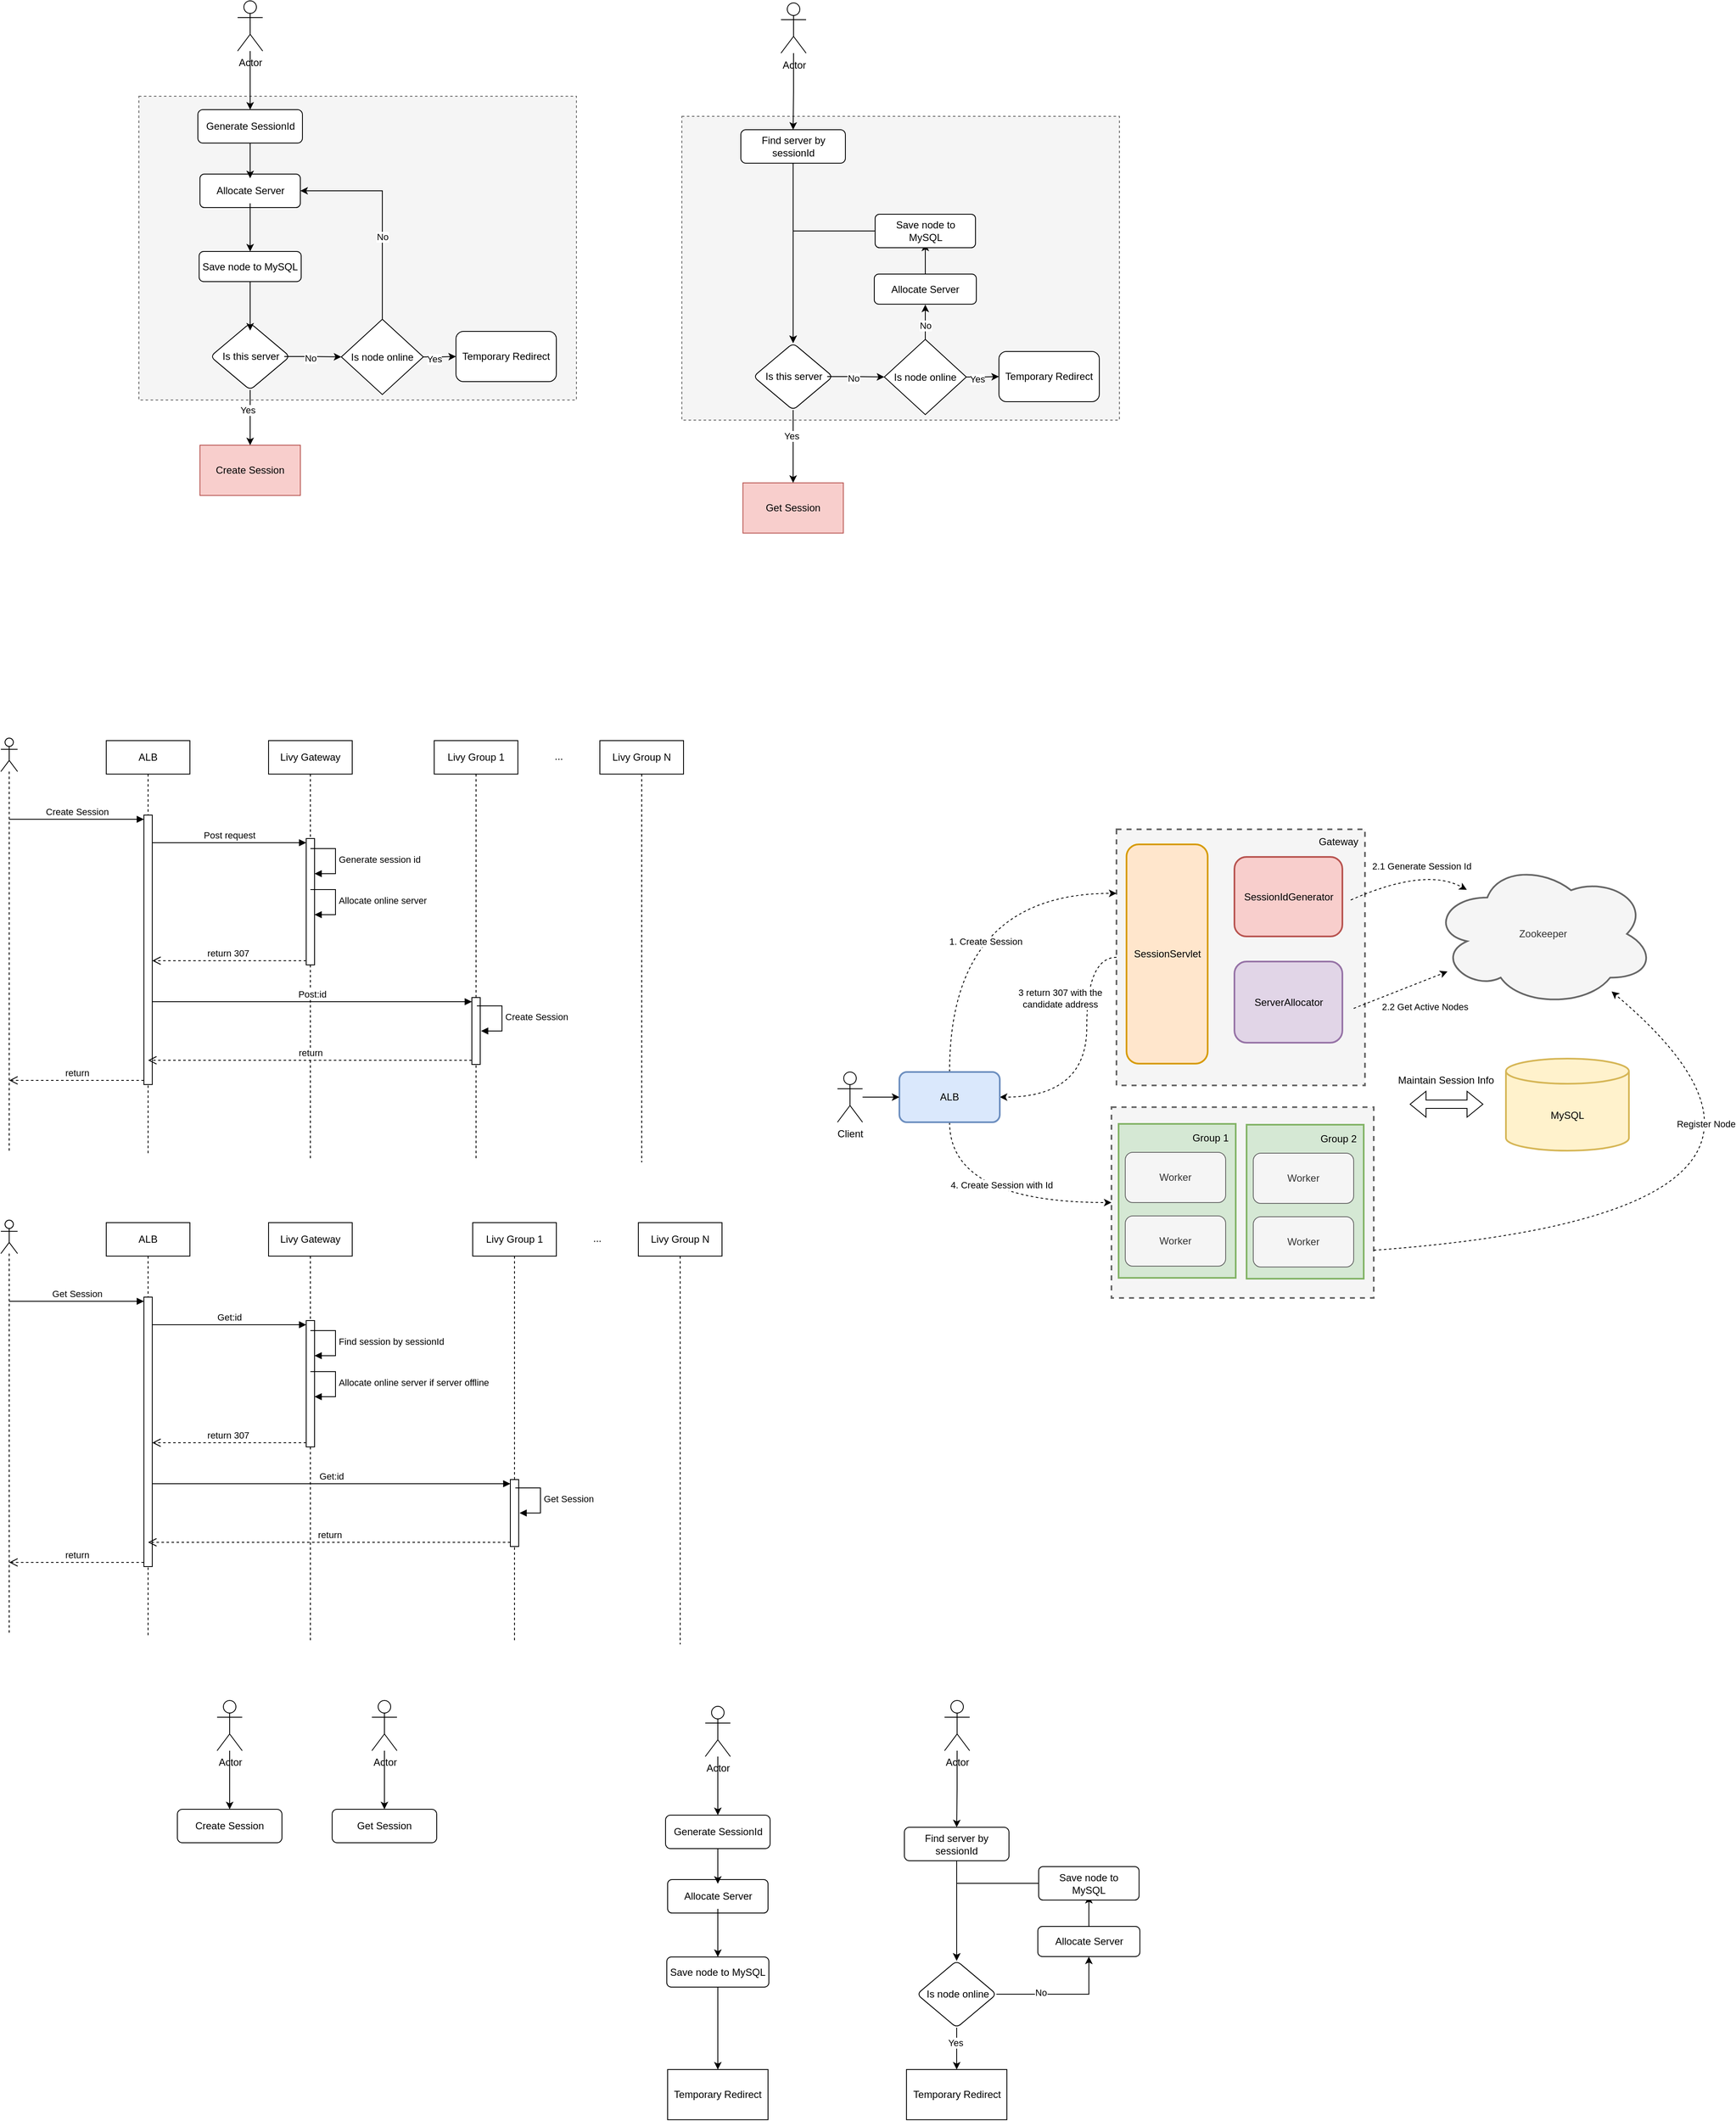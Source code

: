 <mxfile version="28.2.7">
  <diagram name="Page-1" id="TxlCP_52Zl4pygI22ciM">
    <mxGraphModel dx="1278" dy="735" grid="0" gridSize="10" guides="1" tooltips="1" connect="1" arrows="1" fold="1" page="0" pageScale="1" pageWidth="827" pageHeight="1169" math="0" shadow="0">
      <root>
        <mxCell id="0" />
        <mxCell id="1" parent="0" />
        <mxCell id="ZICHwL9k2pLEv1YtmJDn-41" style="edgeStyle=orthogonalEdgeStyle;rounded=0;orthogonalLoop=1;jettySize=auto;html=1;exitX=0;exitY=0.5;exitDx=0;exitDy=0;entryX=1;entryY=0.5;entryDx=0;entryDy=0;curved=1;dashed=1;" edge="1" parent="1" source="ZICHwL9k2pLEv1YtmJDn-7" target="ZICHwL9k2pLEv1YtmJDn-1">
          <mxGeometry relative="1" as="geometry">
            <Array as="points">
              <mxPoint x="1365" y="1223" />
              <mxPoint x="1365" y="1390" />
            </Array>
          </mxGeometry>
        </mxCell>
        <mxCell id="ZICHwL9k2pLEv1YtmJDn-42" value="3 return 307 with the&lt;div&gt;candidate address&lt;/div&gt;" style="edgeLabel;html=1;align=center;verticalAlign=middle;resizable=0;points=[];" vertex="1" connectable="0" parent="ZICHwL9k2pLEv1YtmJDn-41">
          <mxGeometry x="-0.224" y="2" relative="1" as="geometry">
            <mxPoint x="-34" y="-35" as="offset" />
          </mxGeometry>
        </mxCell>
        <mxCell id="ZICHwL9k2pLEv1YtmJDn-7" value="" style="rounded=0;whiteSpace=wrap;html=1;dashed=1;fillColor=#f5f5f5;fontColor=#333333;strokeColor=#666666;strokeWidth=2;" vertex="1" parent="1">
          <mxGeometry x="1400.5" y="1070" width="297" height="306" as="geometry" />
        </mxCell>
        <mxCell id="MgTznX3Nh4NJQTIRdK1o-61" value="" style="rounded=0;whiteSpace=wrap;html=1;dashed=1;fillColor=#f5f5f5;fontColor=#333333;strokeColor=#666666;" parent="1" vertex="1">
          <mxGeometry x="881" y="218" width="523" height="363" as="geometry" />
        </mxCell>
        <mxCell id="MgTznX3Nh4NJQTIRdK1o-23" value="" style="rounded=0;whiteSpace=wrap;html=1;dashed=1;fillColor=#f5f5f5;fontColor=#333333;strokeColor=#666666;" parent="1" vertex="1">
          <mxGeometry x="232" y="194" width="523" height="363" as="geometry" />
        </mxCell>
        <mxCell id="F9eBlbKyJguKDcQdJxCm-21" value="" style="edgeStyle=orthogonalEdgeStyle;rounded=0;orthogonalLoop=1;jettySize=auto;html=1;" parent="1" source="F9eBlbKyJguKDcQdJxCm-1" target="F9eBlbKyJguKDcQdJxCm-20" edge="1">
          <mxGeometry relative="1" as="geometry" />
        </mxCell>
        <mxCell id="F9eBlbKyJguKDcQdJxCm-1" value="Actor" style="shape=umlActor;verticalLabelPosition=bottom;verticalAlign=top;html=1;outlineConnect=0;" parent="1" vertex="1">
          <mxGeometry x="350" y="80" width="30" height="60" as="geometry" />
        </mxCell>
        <mxCell id="F9eBlbKyJguKDcQdJxCm-5" value="" style="rounded=1;whiteSpace=wrap;html=1;verticalAlign=top;arcSize=13;" parent="1" vertex="1">
          <mxGeometry x="305" y="287" width="120" height="40" as="geometry" />
        </mxCell>
        <mxCell id="MgTznX3Nh4NJQTIRdK1o-13" value="" style="edgeStyle=orthogonalEdgeStyle;rounded=0;orthogonalLoop=1;jettySize=auto;html=1;" parent="1" source="F9eBlbKyJguKDcQdJxCm-7" target="MgTznX3Nh4NJQTIRdK1o-12" edge="1">
          <mxGeometry relative="1" as="geometry" />
        </mxCell>
        <mxCell id="F9eBlbKyJguKDcQdJxCm-7" value="Allocate Server" style="text;html=1;align=center;verticalAlign=middle;whiteSpace=wrap;rounded=0;" parent="1" vertex="1">
          <mxGeometry x="322.5" y="292" width="85" height="30" as="geometry" />
        </mxCell>
        <mxCell id="F9eBlbKyJguKDcQdJxCm-11" value="" style="group" parent="1" vertex="1" connectable="0">
          <mxGeometry x="317.5" y="465" width="97" height="80" as="geometry" />
        </mxCell>
        <mxCell id="F9eBlbKyJguKDcQdJxCm-8" value="" style="rhombus;whiteSpace=wrap;html=1;verticalAlign=top;rounded=1;arcSize=13;" parent="F9eBlbKyJguKDcQdJxCm-11" vertex="1">
          <mxGeometry width="95" height="80" as="geometry" />
        </mxCell>
        <mxCell id="F9eBlbKyJguKDcQdJxCm-10" value="Is this server" style="text;html=1;align=center;verticalAlign=middle;whiteSpace=wrap;rounded=0;" parent="F9eBlbKyJguKDcQdJxCm-11" vertex="1">
          <mxGeometry x="8.75" y="25" width="79.5" height="30" as="geometry" />
        </mxCell>
        <mxCell id="F9eBlbKyJguKDcQdJxCm-22" value="" style="edgeStyle=orthogonalEdgeStyle;rounded=0;orthogonalLoop=1;jettySize=auto;html=1;" parent="1" source="F9eBlbKyJguKDcQdJxCm-20" target="F9eBlbKyJguKDcQdJxCm-7" edge="1">
          <mxGeometry relative="1" as="geometry" />
        </mxCell>
        <mxCell id="F9eBlbKyJguKDcQdJxCm-20" value="Generate SessionId" style="rounded=1;whiteSpace=wrap;html=1;" parent="1" vertex="1">
          <mxGeometry x="302.5" y="210" width="125" height="40" as="geometry" />
        </mxCell>
        <mxCell id="F9eBlbKyJguKDcQdJxCm-26" value="Create Session" style="whiteSpace=wrap;html=1;fillColor=#f8cecc;strokeColor=#b85450;" parent="1" vertex="1">
          <mxGeometry x="305" y="611" width="120" height="60" as="geometry" />
        </mxCell>
        <mxCell id="F9eBlbKyJguKDcQdJxCm-30" value="" style="edgeStyle=orthogonalEdgeStyle;rounded=0;orthogonalLoop=1;jettySize=auto;html=1;entryX=0.5;entryY=0;entryDx=0;entryDy=0;" parent="1" source="F9eBlbKyJguKDcQdJxCm-31" target="MgTznX3Nh4NJQTIRdK1o-69" edge="1">
          <mxGeometry relative="1" as="geometry">
            <mxPoint x="1014.5" y="212.5" as="targetPoint" />
          </mxGeometry>
        </mxCell>
        <mxCell id="F9eBlbKyJguKDcQdJxCm-31" value="Actor" style="shape=umlActor;verticalLabelPosition=bottom;verticalAlign=top;html=1;outlineConnect=0;" parent="1" vertex="1">
          <mxGeometry x="999.5" y="82.5" width="30" height="60" as="geometry" />
        </mxCell>
        <mxCell id="F9eBlbKyJguKDcQdJxCm-50" value="Get Session" style="whiteSpace=wrap;html=1;fillColor=#f8cecc;strokeColor=#b85450;" parent="1" vertex="1">
          <mxGeometry x="954" y="656" width="120" height="60" as="geometry" />
        </mxCell>
        <mxCell id="F9eBlbKyJguKDcQdJxCm-53" value="" style="shape=umlLifeline;perimeter=lifelinePerimeter;whiteSpace=wrap;html=1;container=1;dropTarget=0;collapsible=0;recursiveResize=0;outlineConnect=0;portConstraint=eastwest;newEdgeStyle={&quot;curved&quot;:0,&quot;rounded&quot;:0};participant=umlActor;" parent="1" vertex="1">
          <mxGeometry x="67" y="961" width="20" height="493" as="geometry" />
        </mxCell>
        <mxCell id="F9eBlbKyJguKDcQdJxCm-54" value="Livy Gateway" style="shape=umlLifeline;perimeter=lifelinePerimeter;whiteSpace=wrap;html=1;container=1;dropTarget=0;collapsible=0;recursiveResize=0;outlineConnect=0;portConstraint=eastwest;newEdgeStyle={&quot;curved&quot;:0,&quot;rounded&quot;:0};" parent="1" vertex="1">
          <mxGeometry x="387" y="964" width="100" height="500" as="geometry" />
        </mxCell>
        <mxCell id="F9eBlbKyJguKDcQdJxCm-68" value="" style="html=1;outlineConnect=0;targetShapes=umlLifeline;portConstraint=eastwest;newEdgeStyle={&quot;curved&quot;:0,&quot;rounded&quot;:0};points=[[0,0,0,0,5],[0,1,0,0,-5],[1,0,0,0,5],[1,1,0,0,-5]];perimeter=orthogonalPerimeter;" parent="F9eBlbKyJguKDcQdJxCm-54" vertex="1">
          <mxGeometry x="45" y="117" width="10" height="151" as="geometry" />
        </mxCell>
        <mxCell id="F9eBlbKyJguKDcQdJxCm-72" value="Generate session id" style="html=1;align=left;spacingLeft=2;endArrow=block;rounded=0;edgeStyle=orthogonalEdgeStyle;curved=0;rounded=0;" parent="F9eBlbKyJguKDcQdJxCm-54" edge="1">
          <mxGeometry relative="1" as="geometry">
            <mxPoint x="50" y="129" as="sourcePoint" />
            <Array as="points">
              <mxPoint x="80" y="159" />
            </Array>
            <mxPoint x="55" y="159" as="targetPoint" />
          </mxGeometry>
        </mxCell>
        <mxCell id="F9eBlbKyJguKDcQdJxCm-74" value="Allocate online server" style="html=1;align=left;spacingLeft=2;endArrow=block;rounded=0;edgeStyle=orthogonalEdgeStyle;curved=0;rounded=0;" parent="F9eBlbKyJguKDcQdJxCm-54" edge="1">
          <mxGeometry relative="1" as="geometry">
            <mxPoint x="50" y="178" as="sourcePoint" />
            <Array as="points">
              <mxPoint x="80" y="208" />
            </Array>
            <mxPoint x="55" y="208" as="targetPoint" />
          </mxGeometry>
        </mxCell>
        <mxCell id="F9eBlbKyJguKDcQdJxCm-55" value="Livy Group 1" style="shape=umlLifeline;perimeter=lifelinePerimeter;whiteSpace=wrap;html=1;container=1;dropTarget=0;collapsible=0;recursiveResize=0;outlineConnect=0;portConstraint=eastwest;newEdgeStyle={&quot;curved&quot;:0,&quot;rounded&quot;:0};" parent="1" vertex="1">
          <mxGeometry x="585" y="964" width="100" height="500" as="geometry" />
        </mxCell>
        <mxCell id="F9eBlbKyJguKDcQdJxCm-75" value="" style="html=1;points=[[0,0,0,0,5],[0,1,0,0,-5],[1,0,0,0,5],[1,1,0,0,-5]];perimeter=orthogonalPerimeter;outlineConnect=0;targetShapes=umlLifeline;portConstraint=eastwest;newEdgeStyle={&quot;curved&quot;:0,&quot;rounded&quot;:0};" parent="F9eBlbKyJguKDcQdJxCm-55" vertex="1">
          <mxGeometry x="45" y="307" width="10" height="80" as="geometry" />
        </mxCell>
        <mxCell id="F9eBlbKyJguKDcQdJxCm-80" value="Create Session" style="html=1;align=left;spacingLeft=2;endArrow=block;rounded=0;edgeStyle=orthogonalEdgeStyle;curved=0;rounded=0;" parent="F9eBlbKyJguKDcQdJxCm-55" edge="1">
          <mxGeometry relative="1" as="geometry">
            <mxPoint x="51" y="317" as="sourcePoint" />
            <Array as="points">
              <mxPoint x="81" y="347" />
            </Array>
            <mxPoint x="56" y="347" as="targetPoint" />
          </mxGeometry>
        </mxCell>
        <mxCell id="F9eBlbKyJguKDcQdJxCm-56" value="Livy Group N" style="shape=umlLifeline;perimeter=lifelinePerimeter;whiteSpace=wrap;html=1;container=1;dropTarget=0;collapsible=0;recursiveResize=0;outlineConnect=0;portConstraint=eastwest;newEdgeStyle={&quot;curved&quot;:0,&quot;rounded&quot;:0};" parent="1" vertex="1">
          <mxGeometry x="783" y="964" width="100" height="504" as="geometry" />
        </mxCell>
        <mxCell id="F9eBlbKyJguKDcQdJxCm-58" value="Create Session" style="html=1;verticalAlign=bottom;endArrow=block;curved=0;rounded=0;entryX=0;entryY=0;entryDx=0;entryDy=5;" parent="1" source="F9eBlbKyJguKDcQdJxCm-53" target="F9eBlbKyJguKDcQdJxCm-57" edge="1">
          <mxGeometry relative="1" as="geometry">
            <mxPoint x="220" y="1056" as="sourcePoint" />
          </mxGeometry>
        </mxCell>
        <mxCell id="F9eBlbKyJguKDcQdJxCm-59" value="return" style="html=1;verticalAlign=bottom;endArrow=open;dashed=1;endSize=8;curved=0;rounded=0;exitX=0;exitY=1;exitDx=0;exitDy=-5;" parent="1" source="F9eBlbKyJguKDcQdJxCm-57" target="F9eBlbKyJguKDcQdJxCm-53" edge="1">
          <mxGeometry relative="1" as="geometry">
            <mxPoint x="220" y="1126" as="targetPoint" />
          </mxGeometry>
        </mxCell>
        <mxCell id="F9eBlbKyJguKDcQdJxCm-67" value="ALB" style="shape=umlLifeline;perimeter=lifelinePerimeter;whiteSpace=wrap;html=1;container=1;dropTarget=0;collapsible=0;recursiveResize=0;outlineConnect=0;portConstraint=eastwest;newEdgeStyle={&quot;curved&quot;:0,&quot;rounded&quot;:0};" parent="1" vertex="1">
          <mxGeometry x="193" y="964" width="100" height="494" as="geometry" />
        </mxCell>
        <mxCell id="F9eBlbKyJguKDcQdJxCm-57" value="" style="html=1;points=[[0,0,0,0,5],[0,1,0,0,-5],[1,0,0,0,5],[1,1,0,0,-5]];perimeter=orthogonalPerimeter;outlineConnect=0;targetShapes=umlLifeline;portConstraint=eastwest;newEdgeStyle={&quot;curved&quot;:0,&quot;rounded&quot;:0};" parent="F9eBlbKyJguKDcQdJxCm-67" vertex="1">
          <mxGeometry x="45" y="89" width="10" height="322" as="geometry" />
        </mxCell>
        <mxCell id="F9eBlbKyJguKDcQdJxCm-69" value="Post request" style="html=1;verticalAlign=bottom;endArrow=block;curved=0;rounded=0;entryX=0;entryY=0;entryDx=0;entryDy=5;" parent="1" source="F9eBlbKyJguKDcQdJxCm-57" target="F9eBlbKyJguKDcQdJxCm-68" edge="1">
          <mxGeometry relative="1" as="geometry">
            <mxPoint x="362" y="1086" as="sourcePoint" />
          </mxGeometry>
        </mxCell>
        <mxCell id="F9eBlbKyJguKDcQdJxCm-70" value="return 307&amp;nbsp;" style="html=1;verticalAlign=bottom;endArrow=open;dashed=1;endSize=8;curved=0;rounded=0;exitX=0;exitY=1;exitDx=0;exitDy=-5;" parent="1" source="F9eBlbKyJguKDcQdJxCm-68" target="F9eBlbKyJguKDcQdJxCm-57" edge="1">
          <mxGeometry relative="1" as="geometry">
            <mxPoint x="362" y="1156" as="targetPoint" />
          </mxGeometry>
        </mxCell>
        <mxCell id="F9eBlbKyJguKDcQdJxCm-76" value="Post:id" style="html=1;verticalAlign=bottom;endArrow=block;curved=0;rounded=0;entryX=0;entryY=0;entryDx=0;entryDy=5;" parent="1" source="F9eBlbKyJguKDcQdJxCm-57" target="F9eBlbKyJguKDcQdJxCm-75" edge="1">
          <mxGeometry relative="1" as="geometry">
            <mxPoint x="560" y="1276" as="sourcePoint" />
          </mxGeometry>
        </mxCell>
        <mxCell id="F9eBlbKyJguKDcQdJxCm-77" value="return" style="html=1;verticalAlign=bottom;endArrow=open;dashed=1;endSize=8;curved=0;rounded=0;exitX=0;exitY=1;exitDx=0;exitDy=-5;" parent="1" source="F9eBlbKyJguKDcQdJxCm-75" target="F9eBlbKyJguKDcQdJxCm-67" edge="1">
          <mxGeometry relative="1" as="geometry">
            <mxPoint x="560" y="1346" as="targetPoint" />
          </mxGeometry>
        </mxCell>
        <mxCell id="F9eBlbKyJguKDcQdJxCm-78" value="..." style="text;html=1;align=center;verticalAlign=middle;whiteSpace=wrap;rounded=0;" parent="1" vertex="1">
          <mxGeometry x="704" y="968" width="60" height="30" as="geometry" />
        </mxCell>
        <mxCell id="F9eBlbKyJguKDcQdJxCm-81" value="" style="shape=umlLifeline;perimeter=lifelinePerimeter;whiteSpace=wrap;html=1;container=1;dropTarget=0;collapsible=0;recursiveResize=0;outlineConnect=0;portConstraint=eastwest;newEdgeStyle={&quot;curved&quot;:0,&quot;rounded&quot;:0};participant=umlActor;" parent="1" vertex="1">
          <mxGeometry x="67" y="1537" width="20" height="493" as="geometry" />
        </mxCell>
        <mxCell id="F9eBlbKyJguKDcQdJxCm-82" value="Livy Gateway" style="shape=umlLifeline;perimeter=lifelinePerimeter;whiteSpace=wrap;html=1;container=1;dropTarget=0;collapsible=0;recursiveResize=0;outlineConnect=0;portConstraint=eastwest;newEdgeStyle={&quot;curved&quot;:0,&quot;rounded&quot;:0};" parent="1" vertex="1">
          <mxGeometry x="387" y="1540" width="100" height="500" as="geometry" />
        </mxCell>
        <mxCell id="F9eBlbKyJguKDcQdJxCm-83" value="" style="html=1;outlineConnect=0;targetShapes=umlLifeline;portConstraint=eastwest;newEdgeStyle={&quot;curved&quot;:0,&quot;rounded&quot;:0};points=[[0,0,0,0,5],[0,1,0,0,-5],[1,0,0,0,5],[1,1,0,0,-5]];perimeter=orthogonalPerimeter;" parent="F9eBlbKyJguKDcQdJxCm-82" vertex="1">
          <mxGeometry x="45" y="117" width="10" height="151" as="geometry" />
        </mxCell>
        <mxCell id="F9eBlbKyJguKDcQdJxCm-84" value="Find session by sessionId" style="html=1;align=left;spacingLeft=2;endArrow=block;rounded=0;edgeStyle=orthogonalEdgeStyle;curved=0;rounded=0;" parent="F9eBlbKyJguKDcQdJxCm-82" edge="1">
          <mxGeometry relative="1" as="geometry">
            <mxPoint x="50" y="129" as="sourcePoint" />
            <Array as="points">
              <mxPoint x="80" y="159" />
            </Array>
            <mxPoint x="55" y="159" as="targetPoint" />
          </mxGeometry>
        </mxCell>
        <mxCell id="F9eBlbKyJguKDcQdJxCm-85" value="Allocate online server if server offline" style="html=1;align=left;spacingLeft=2;endArrow=block;rounded=0;edgeStyle=orthogonalEdgeStyle;curved=0;rounded=0;" parent="F9eBlbKyJguKDcQdJxCm-82" edge="1">
          <mxGeometry relative="1" as="geometry">
            <mxPoint x="50" y="178" as="sourcePoint" />
            <Array as="points">
              <mxPoint x="80" y="208" />
            </Array>
            <mxPoint x="55" y="208" as="targetPoint" />
          </mxGeometry>
        </mxCell>
        <mxCell id="F9eBlbKyJguKDcQdJxCm-86" value="Livy Group 1" style="shape=umlLifeline;perimeter=lifelinePerimeter;whiteSpace=wrap;html=1;container=1;dropTarget=0;collapsible=0;recursiveResize=0;outlineConnect=0;portConstraint=eastwest;newEdgeStyle={&quot;curved&quot;:0,&quot;rounded&quot;:0};" parent="1" vertex="1">
          <mxGeometry x="631" y="1540" width="100" height="500" as="geometry" />
        </mxCell>
        <mxCell id="F9eBlbKyJguKDcQdJxCm-87" value="" style="html=1;points=[[0,0,0,0,5],[0,1,0,0,-5],[1,0,0,0,5],[1,1,0,0,-5]];perimeter=orthogonalPerimeter;outlineConnect=0;targetShapes=umlLifeline;portConstraint=eastwest;newEdgeStyle={&quot;curved&quot;:0,&quot;rounded&quot;:0};" parent="F9eBlbKyJguKDcQdJxCm-86" vertex="1">
          <mxGeometry x="45" y="307" width="10" height="80" as="geometry" />
        </mxCell>
        <mxCell id="F9eBlbKyJguKDcQdJxCm-88" value="Get Session" style="html=1;align=left;spacingLeft=2;endArrow=block;rounded=0;edgeStyle=orthogonalEdgeStyle;curved=0;rounded=0;" parent="F9eBlbKyJguKDcQdJxCm-86" edge="1">
          <mxGeometry relative="1" as="geometry">
            <mxPoint x="51" y="317" as="sourcePoint" />
            <Array as="points">
              <mxPoint x="81" y="347" />
            </Array>
            <mxPoint x="56" y="347" as="targetPoint" />
          </mxGeometry>
        </mxCell>
        <mxCell id="F9eBlbKyJguKDcQdJxCm-89" value="Livy Group N" style="shape=umlLifeline;perimeter=lifelinePerimeter;whiteSpace=wrap;html=1;container=1;dropTarget=0;collapsible=0;recursiveResize=0;outlineConnect=0;portConstraint=eastwest;newEdgeStyle={&quot;curved&quot;:0,&quot;rounded&quot;:0};" parent="1" vertex="1">
          <mxGeometry x="829" y="1540" width="100" height="504" as="geometry" />
        </mxCell>
        <mxCell id="F9eBlbKyJguKDcQdJxCm-90" value="Get Session" style="html=1;verticalAlign=bottom;endArrow=block;curved=0;rounded=0;entryX=0;entryY=0;entryDx=0;entryDy=5;" parent="1" source="F9eBlbKyJguKDcQdJxCm-81" target="F9eBlbKyJguKDcQdJxCm-93" edge="1">
          <mxGeometry relative="1" as="geometry">
            <mxPoint x="220" y="1632" as="sourcePoint" />
          </mxGeometry>
        </mxCell>
        <mxCell id="F9eBlbKyJguKDcQdJxCm-91" value="return" style="html=1;verticalAlign=bottom;endArrow=open;dashed=1;endSize=8;curved=0;rounded=0;exitX=0;exitY=1;exitDx=0;exitDy=-5;" parent="1" source="F9eBlbKyJguKDcQdJxCm-93" target="F9eBlbKyJguKDcQdJxCm-81" edge="1">
          <mxGeometry relative="1" as="geometry">
            <mxPoint x="220" y="1702" as="targetPoint" />
          </mxGeometry>
        </mxCell>
        <mxCell id="F9eBlbKyJguKDcQdJxCm-92" value="ALB" style="shape=umlLifeline;perimeter=lifelinePerimeter;whiteSpace=wrap;html=1;container=1;dropTarget=0;collapsible=0;recursiveResize=0;outlineConnect=0;portConstraint=eastwest;newEdgeStyle={&quot;curved&quot;:0,&quot;rounded&quot;:0};" parent="1" vertex="1">
          <mxGeometry x="193" y="1540" width="100" height="494" as="geometry" />
        </mxCell>
        <mxCell id="F9eBlbKyJguKDcQdJxCm-93" value="" style="html=1;points=[[0,0,0,0,5],[0,1,0,0,-5],[1,0,0,0,5],[1,1,0,0,-5]];perimeter=orthogonalPerimeter;outlineConnect=0;targetShapes=umlLifeline;portConstraint=eastwest;newEdgeStyle={&quot;curved&quot;:0,&quot;rounded&quot;:0};" parent="F9eBlbKyJguKDcQdJxCm-92" vertex="1">
          <mxGeometry x="45" y="89" width="10" height="322" as="geometry" />
        </mxCell>
        <mxCell id="F9eBlbKyJguKDcQdJxCm-94" value="Get:id" style="html=1;verticalAlign=bottom;endArrow=block;curved=0;rounded=0;entryX=0;entryY=0;entryDx=0;entryDy=5;" parent="1" source="F9eBlbKyJguKDcQdJxCm-93" target="F9eBlbKyJguKDcQdJxCm-83" edge="1">
          <mxGeometry relative="1" as="geometry">
            <mxPoint x="362" y="1662" as="sourcePoint" />
          </mxGeometry>
        </mxCell>
        <mxCell id="F9eBlbKyJguKDcQdJxCm-95" value="return 307&amp;nbsp;" style="html=1;verticalAlign=bottom;endArrow=open;dashed=1;endSize=8;curved=0;rounded=0;exitX=0;exitY=1;exitDx=0;exitDy=-5;" parent="1" source="F9eBlbKyJguKDcQdJxCm-83" target="F9eBlbKyJguKDcQdJxCm-93" edge="1">
          <mxGeometry relative="1" as="geometry">
            <mxPoint x="362" y="1732" as="targetPoint" />
          </mxGeometry>
        </mxCell>
        <mxCell id="F9eBlbKyJguKDcQdJxCm-96" value="Get:id" style="html=1;verticalAlign=bottom;endArrow=block;curved=0;rounded=0;entryX=0;entryY=0;entryDx=0;entryDy=5;" parent="1" source="F9eBlbKyJguKDcQdJxCm-93" target="F9eBlbKyJguKDcQdJxCm-87" edge="1">
          <mxGeometry relative="1" as="geometry">
            <mxPoint x="560" y="1852" as="sourcePoint" />
          </mxGeometry>
        </mxCell>
        <mxCell id="F9eBlbKyJguKDcQdJxCm-97" value="return" style="html=1;verticalAlign=bottom;endArrow=open;dashed=1;endSize=8;curved=0;rounded=0;exitX=0;exitY=1;exitDx=0;exitDy=-5;" parent="1" source="F9eBlbKyJguKDcQdJxCm-87" target="F9eBlbKyJguKDcQdJxCm-92" edge="1">
          <mxGeometry relative="1" as="geometry">
            <mxPoint x="560" y="1922" as="targetPoint" />
          </mxGeometry>
        </mxCell>
        <mxCell id="F9eBlbKyJguKDcQdJxCm-98" value="..." style="text;html=1;align=center;verticalAlign=middle;whiteSpace=wrap;rounded=0;" parent="1" vertex="1">
          <mxGeometry x="750" y="1544" width="60" height="30" as="geometry" />
        </mxCell>
        <mxCell id="MgTznX3Nh4NJQTIRdK1o-16" value="" style="edgeStyle=orthogonalEdgeStyle;rounded=0;orthogonalLoop=1;jettySize=auto;html=1;" parent="1" source="MgTznX3Nh4NJQTIRdK1o-12" edge="1">
          <mxGeometry relative="1" as="geometry">
            <mxPoint x="365" y="474" as="targetPoint" />
          </mxGeometry>
        </mxCell>
        <mxCell id="MgTznX3Nh4NJQTIRdK1o-12" value="Save node to MySQL" style="rounded=1;whiteSpace=wrap;html=1;" parent="1" vertex="1">
          <mxGeometry x="304" y="379.5" width="122" height="36" as="geometry" />
        </mxCell>
        <mxCell id="MgTznX3Nh4NJQTIRdK1o-20" value="" style="edgeStyle=orthogonalEdgeStyle;rounded=0;orthogonalLoop=1;jettySize=auto;html=1;entryX=0.5;entryY=0;entryDx=0;entryDy=0;" parent="1" source="F9eBlbKyJguKDcQdJxCm-8" target="F9eBlbKyJguKDcQdJxCm-26" edge="1">
          <mxGeometry relative="1" as="geometry">
            <mxPoint x="365" y="605" as="targetPoint" />
          </mxGeometry>
        </mxCell>
        <mxCell id="MgTznX3Nh4NJQTIRdK1o-21" value="Yes" style="edgeLabel;html=1;align=center;verticalAlign=middle;resizable=0;points=[];" parent="MgTznX3Nh4NJQTIRdK1o-20" vertex="1" connectable="0">
          <mxGeometry x="-0.267" y="-3" relative="1" as="geometry">
            <mxPoint as="offset" />
          </mxGeometry>
        </mxCell>
        <mxCell id="MgTznX3Nh4NJQTIRdK1o-55" value="" style="edgeStyle=orthogonalEdgeStyle;rounded=0;orthogonalLoop=1;jettySize=auto;html=1;" parent="1" source="MgTznX3Nh4NJQTIRdK1o-48" target="MgTznX3Nh4NJQTIRdK1o-52" edge="1">
          <mxGeometry relative="1" as="geometry" />
        </mxCell>
        <mxCell id="MgTznX3Nh4NJQTIRdK1o-56" value="Yes" style="edgeLabel;html=1;align=center;verticalAlign=middle;resizable=0;points=[];" parent="MgTznX3Nh4NJQTIRdK1o-55" vertex="1" connectable="0">
          <mxGeometry x="-0.342" y="-1" relative="1" as="geometry">
            <mxPoint y="1" as="offset" />
          </mxGeometry>
        </mxCell>
        <mxCell id="MgTznX3Nh4NJQTIRdK1o-57" style="edgeStyle=orthogonalEdgeStyle;rounded=0;orthogonalLoop=1;jettySize=auto;html=1;entryX=1;entryY=0.5;entryDx=0;entryDy=0;exitX=0.5;exitY=0;exitDx=0;exitDy=0;" parent="1" source="MgTznX3Nh4NJQTIRdK1o-48" target="F9eBlbKyJguKDcQdJxCm-5" edge="1">
          <mxGeometry relative="1" as="geometry" />
        </mxCell>
        <mxCell id="MgTznX3Nh4NJQTIRdK1o-58" value="No" style="edgeLabel;html=1;align=center;verticalAlign=middle;resizable=0;points=[];" parent="MgTznX3Nh4NJQTIRdK1o-57" vertex="1" connectable="0">
          <mxGeometry x="-0.217" relative="1" as="geometry">
            <mxPoint as="offset" />
          </mxGeometry>
        </mxCell>
        <mxCell id="MgTznX3Nh4NJQTIRdK1o-48" value="Is node online" style="rhombus;whiteSpace=wrap;html=1;" parent="1" vertex="1">
          <mxGeometry x="474" y="460.5" width="98" height="90" as="geometry" />
        </mxCell>
        <mxCell id="MgTznX3Nh4NJQTIRdK1o-52" value="Temporary Redirect" style="rounded=1;whiteSpace=wrap;html=1;" parent="1" vertex="1">
          <mxGeometry x="611" y="475" width="120" height="60" as="geometry" />
        </mxCell>
        <mxCell id="MgTznX3Nh4NJQTIRdK1o-53" value="" style="edgeStyle=orthogonalEdgeStyle;rounded=0;orthogonalLoop=1;jettySize=auto;html=1;" parent="1" source="F9eBlbKyJguKDcQdJxCm-10" target="MgTznX3Nh4NJQTIRdK1o-48" edge="1">
          <mxGeometry relative="1" as="geometry" />
        </mxCell>
        <mxCell id="MgTznX3Nh4NJQTIRdK1o-54" value="No" style="edgeLabel;html=1;align=center;verticalAlign=middle;resizable=0;points=[];" parent="MgTznX3Nh4NJQTIRdK1o-53" vertex="1" connectable="0">
          <mxGeometry x="-0.12" y="-2" relative="1" as="geometry">
            <mxPoint as="offset" />
          </mxGeometry>
        </mxCell>
        <mxCell id="MgTznX3Nh4NJQTIRdK1o-65" value="" style="group" parent="1" vertex="1" connectable="0">
          <mxGeometry x="966.5" y="489" width="97" height="80" as="geometry" />
        </mxCell>
        <mxCell id="MgTznX3Nh4NJQTIRdK1o-66" value="" style="rhombus;whiteSpace=wrap;html=1;verticalAlign=top;rounded=1;arcSize=13;" parent="MgTznX3Nh4NJQTIRdK1o-65" vertex="1">
          <mxGeometry width="95" height="80" as="geometry" />
        </mxCell>
        <mxCell id="MgTznX3Nh4NJQTIRdK1o-67" value="Is this server" style="text;html=1;align=center;verticalAlign=middle;whiteSpace=wrap;rounded=0;" parent="MgTznX3Nh4NJQTIRdK1o-65" vertex="1">
          <mxGeometry x="8.75" y="25" width="79.5" height="30" as="geometry" />
        </mxCell>
        <mxCell id="MgTznX3Nh4NJQTIRdK1o-83" style="edgeStyle=orthogonalEdgeStyle;rounded=0;orthogonalLoop=1;jettySize=auto;html=1;" parent="1" source="MgTznX3Nh4NJQTIRdK1o-69" target="MgTznX3Nh4NJQTIRdK1o-66" edge="1">
          <mxGeometry relative="1" as="geometry" />
        </mxCell>
        <mxCell id="MgTznX3Nh4NJQTIRdK1o-69" value="Find server by sessionId" style="rounded=1;whiteSpace=wrap;html=1;" parent="1" vertex="1">
          <mxGeometry x="951.5" y="234" width="125" height="40" as="geometry" />
        </mxCell>
        <mxCell id="MgTznX3Nh4NJQTIRdK1o-82" value="" style="edgeStyle=orthogonalEdgeStyle;rounded=0;orthogonalLoop=1;jettySize=auto;html=1;" parent="1" source="MgTznX3Nh4NJQTIRdK1o-71" target="MgTznX3Nh4NJQTIRdK1o-64" edge="1">
          <mxGeometry relative="1" as="geometry" />
        </mxCell>
        <mxCell id="MgTznX3Nh4NJQTIRdK1o-71" value="Allocate Server" style="rounded=1;whiteSpace=wrap;html=1;" parent="1" vertex="1">
          <mxGeometry x="1111" y="406.5" width="122" height="36" as="geometry" />
        </mxCell>
        <mxCell id="MgTznX3Nh4NJQTIRdK1o-73" value="" style="edgeStyle=orthogonalEdgeStyle;rounded=0;orthogonalLoop=1;jettySize=auto;html=1;" parent="1" source="MgTznX3Nh4NJQTIRdK1o-77" target="MgTznX3Nh4NJQTIRdK1o-78" edge="1">
          <mxGeometry relative="1" as="geometry" />
        </mxCell>
        <mxCell id="MgTznX3Nh4NJQTIRdK1o-74" value="Yes" style="edgeLabel;html=1;align=center;verticalAlign=middle;resizable=0;points=[];" parent="MgTznX3Nh4NJQTIRdK1o-73" vertex="1" connectable="0">
          <mxGeometry x="-0.342" y="-1" relative="1" as="geometry">
            <mxPoint y="1" as="offset" />
          </mxGeometry>
        </mxCell>
        <mxCell id="MgTznX3Nh4NJQTIRdK1o-75" style="edgeStyle=orthogonalEdgeStyle;rounded=0;orthogonalLoop=1;jettySize=auto;html=1;exitX=0.5;exitY=0;exitDx=0;exitDy=0;" parent="1" source="MgTznX3Nh4NJQTIRdK1o-77" edge="1">
          <mxGeometry relative="1" as="geometry">
            <mxPoint x="1172" y="443" as="targetPoint" />
          </mxGeometry>
        </mxCell>
        <mxCell id="MgTznX3Nh4NJQTIRdK1o-76" value="No" style="edgeLabel;html=1;align=center;verticalAlign=middle;resizable=0;points=[];" parent="MgTznX3Nh4NJQTIRdK1o-75" vertex="1" connectable="0">
          <mxGeometry x="-0.217" relative="1" as="geometry">
            <mxPoint as="offset" />
          </mxGeometry>
        </mxCell>
        <mxCell id="MgTznX3Nh4NJQTIRdK1o-77" value="Is node online" style="rhombus;whiteSpace=wrap;html=1;" parent="1" vertex="1">
          <mxGeometry x="1123" y="484.5" width="98" height="90" as="geometry" />
        </mxCell>
        <mxCell id="MgTznX3Nh4NJQTIRdK1o-78" value="Temporary Redirect" style="rounded=1;whiteSpace=wrap;html=1;" parent="1" vertex="1">
          <mxGeometry x="1260" y="499" width="120" height="60" as="geometry" />
        </mxCell>
        <mxCell id="MgTznX3Nh4NJQTIRdK1o-79" value="" style="edgeStyle=orthogonalEdgeStyle;rounded=0;orthogonalLoop=1;jettySize=auto;html=1;" parent="1" source="MgTznX3Nh4NJQTIRdK1o-67" target="MgTznX3Nh4NJQTIRdK1o-77" edge="1">
          <mxGeometry relative="1" as="geometry" />
        </mxCell>
        <mxCell id="MgTznX3Nh4NJQTIRdK1o-80" value="No" style="edgeLabel;html=1;align=center;verticalAlign=middle;resizable=0;points=[];" parent="MgTznX3Nh4NJQTIRdK1o-79" vertex="1" connectable="0">
          <mxGeometry x="-0.12" y="-2" relative="1" as="geometry">
            <mxPoint as="offset" />
          </mxGeometry>
        </mxCell>
        <mxCell id="MgTznX3Nh4NJQTIRdK1o-81" value="" style="group" parent="1" vertex="1" connectable="0">
          <mxGeometry x="1112" y="335" width="120" height="40" as="geometry" />
        </mxCell>
        <mxCell id="MgTznX3Nh4NJQTIRdK1o-62" value="" style="rounded=1;whiteSpace=wrap;html=1;verticalAlign=top;arcSize=13;" parent="MgTznX3Nh4NJQTIRdK1o-81" vertex="1">
          <mxGeometry width="120" height="40" as="geometry" />
        </mxCell>
        <mxCell id="MgTznX3Nh4NJQTIRdK1o-64" value="Save node to MySQL" style="text;html=1;align=center;verticalAlign=middle;whiteSpace=wrap;rounded=0;" parent="MgTznX3Nh4NJQTIRdK1o-81" vertex="1">
          <mxGeometry x="17.5" y="5" width="85" height="30" as="geometry" />
        </mxCell>
        <mxCell id="MgTznX3Nh4NJQTIRdK1o-84" style="edgeStyle=orthogonalEdgeStyle;rounded=0;orthogonalLoop=1;jettySize=auto;html=1;entryX=0.5;entryY=0;entryDx=0;entryDy=0;" parent="1" source="MgTznX3Nh4NJQTIRdK1o-66" target="F9eBlbKyJguKDcQdJxCm-50" edge="1">
          <mxGeometry relative="1" as="geometry" />
        </mxCell>
        <mxCell id="MgTznX3Nh4NJQTIRdK1o-85" value="Yes" style="edgeLabel;html=1;align=center;verticalAlign=middle;resizable=0;points=[];" parent="MgTznX3Nh4NJQTIRdK1o-84" vertex="1" connectable="0">
          <mxGeometry x="-0.287" y="-2" relative="1" as="geometry">
            <mxPoint as="offset" />
          </mxGeometry>
        </mxCell>
        <mxCell id="MgTznX3Nh4NJQTIRdK1o-86" style="edgeStyle=orthogonalEdgeStyle;rounded=0;orthogonalLoop=1;jettySize=auto;html=1;entryX=0.5;entryY=0;entryDx=0;entryDy=0;" parent="1" source="MgTznX3Nh4NJQTIRdK1o-62" target="MgTznX3Nh4NJQTIRdK1o-66" edge="1">
          <mxGeometry relative="1" as="geometry" />
        </mxCell>
        <mxCell id="MgTznX3Nh4NJQTIRdK1o-88" value="" style="edgeStyle=orthogonalEdgeStyle;rounded=0;orthogonalLoop=1;jettySize=auto;html=1;" parent="1" source="MgTznX3Nh4NJQTIRdK1o-89" target="MgTznX3Nh4NJQTIRdK1o-97" edge="1">
          <mxGeometry relative="1" as="geometry" />
        </mxCell>
        <mxCell id="MgTznX3Nh4NJQTIRdK1o-89" value="Actor" style="shape=umlActor;verticalLabelPosition=bottom;verticalAlign=top;html=1;outlineConnect=0;" parent="1" vertex="1">
          <mxGeometry x="909" y="2118" width="30" height="60" as="geometry" />
        </mxCell>
        <mxCell id="MgTznX3Nh4NJQTIRdK1o-90" value="" style="rounded=1;whiteSpace=wrap;html=1;verticalAlign=top;arcSize=13;" parent="1" vertex="1">
          <mxGeometry x="864" y="2325" width="120" height="40" as="geometry" />
        </mxCell>
        <mxCell id="MgTznX3Nh4NJQTIRdK1o-91" value="" style="edgeStyle=orthogonalEdgeStyle;rounded=0;orthogonalLoop=1;jettySize=auto;html=1;" parent="1" source="MgTznX3Nh4NJQTIRdK1o-92" target="MgTznX3Nh4NJQTIRdK1o-100" edge="1">
          <mxGeometry relative="1" as="geometry" />
        </mxCell>
        <mxCell id="MgTznX3Nh4NJQTIRdK1o-92" value="Allocate Server" style="text;html=1;align=center;verticalAlign=middle;whiteSpace=wrap;rounded=0;" parent="1" vertex="1">
          <mxGeometry x="881.5" y="2330" width="85" height="30" as="geometry" />
        </mxCell>
        <mxCell id="MgTznX3Nh4NJQTIRdK1o-96" value="" style="edgeStyle=orthogonalEdgeStyle;rounded=0;orthogonalLoop=1;jettySize=auto;html=1;" parent="1" source="MgTznX3Nh4NJQTIRdK1o-97" target="MgTznX3Nh4NJQTIRdK1o-92" edge="1">
          <mxGeometry relative="1" as="geometry" />
        </mxCell>
        <mxCell id="MgTznX3Nh4NJQTIRdK1o-97" value="Generate SessionId" style="rounded=1;whiteSpace=wrap;html=1;" parent="1" vertex="1">
          <mxGeometry x="861.5" y="2248" width="125" height="40" as="geometry" />
        </mxCell>
        <mxCell id="MgTznX3Nh4NJQTIRdK1o-99" value="" style="edgeStyle=orthogonalEdgeStyle;rounded=0;orthogonalLoop=1;jettySize=auto;html=1;entryX=0.5;entryY=0;entryDx=0;entryDy=0;" parent="1" source="MgTznX3Nh4NJQTIRdK1o-100" target="MgTznX3Nh4NJQTIRdK1o-111" edge="1">
          <mxGeometry relative="1" as="geometry">
            <mxPoint x="924" y="2512" as="targetPoint" />
          </mxGeometry>
        </mxCell>
        <mxCell id="MgTznX3Nh4NJQTIRdK1o-100" value="Save node to MySQL" style="rounded=1;whiteSpace=wrap;html=1;" parent="1" vertex="1">
          <mxGeometry x="863" y="2417.5" width="122" height="36" as="geometry" />
        </mxCell>
        <mxCell id="MgTznX3Nh4NJQTIRdK1o-111" value="Temporary Redirect" style="rounded=0;whiteSpace=wrap;html=1;" parent="1" vertex="1">
          <mxGeometry x="864" y="2552" width="120" height="60" as="geometry" />
        </mxCell>
        <mxCell id="MgTznX3Nh4NJQTIRdK1o-112" value="" style="edgeStyle=orthogonalEdgeStyle;rounded=0;orthogonalLoop=1;jettySize=auto;html=1;entryX=0.5;entryY=0;entryDx=0;entryDy=0;" parent="1" source="MgTznX3Nh4NJQTIRdK1o-113" target="MgTznX3Nh4NJQTIRdK1o-120" edge="1">
          <mxGeometry relative="1" as="geometry">
            <mxPoint x="1210" y="2241" as="targetPoint" />
          </mxGeometry>
        </mxCell>
        <mxCell id="MgTznX3Nh4NJQTIRdK1o-113" value="Actor" style="shape=umlActor;verticalLabelPosition=bottom;verticalAlign=top;html=1;outlineConnect=0;" parent="1" vertex="1">
          <mxGeometry x="1195" y="2111" width="30" height="60" as="geometry" />
        </mxCell>
        <mxCell id="MgTznX3Nh4NJQTIRdK1o-116" value="" style="group" parent="1" vertex="1" connectable="0">
          <mxGeometry x="1162" y="2422" width="97" height="80" as="geometry" />
        </mxCell>
        <mxCell id="MgTznX3Nh4NJQTIRdK1o-117" value="" style="rhombus;whiteSpace=wrap;html=1;verticalAlign=top;rounded=1;arcSize=13;" parent="MgTznX3Nh4NJQTIRdK1o-116" vertex="1">
          <mxGeometry width="95" height="80" as="geometry" />
        </mxCell>
        <mxCell id="MgTznX3Nh4NJQTIRdK1o-118" value="Is node online" style="text;html=1;align=center;verticalAlign=middle;whiteSpace=wrap;rounded=0;" parent="MgTznX3Nh4NJQTIRdK1o-116" vertex="1">
          <mxGeometry x="8.75" y="25" width="79.5" height="30" as="geometry" />
        </mxCell>
        <mxCell id="MgTznX3Nh4NJQTIRdK1o-119" style="edgeStyle=orthogonalEdgeStyle;rounded=0;orthogonalLoop=1;jettySize=auto;html=1;" parent="1" source="MgTznX3Nh4NJQTIRdK1o-120" target="MgTznX3Nh4NJQTIRdK1o-117" edge="1">
          <mxGeometry relative="1" as="geometry" />
        </mxCell>
        <mxCell id="MgTznX3Nh4NJQTIRdK1o-120" value="Find server by sessionId" style="rounded=1;whiteSpace=wrap;html=1;" parent="1" vertex="1">
          <mxGeometry x="1147" y="2262.5" width="125" height="40" as="geometry" />
        </mxCell>
        <mxCell id="MgTznX3Nh4NJQTIRdK1o-121" value="" style="edgeStyle=orthogonalEdgeStyle;rounded=0;orthogonalLoop=1;jettySize=auto;html=1;" parent="1" source="MgTznX3Nh4NJQTIRdK1o-122" target="MgTznX3Nh4NJQTIRdK1o-133" edge="1">
          <mxGeometry relative="1" as="geometry" />
        </mxCell>
        <mxCell id="MgTznX3Nh4NJQTIRdK1o-122" value="Allocate Server" style="rounded=1;whiteSpace=wrap;html=1;" parent="1" vertex="1">
          <mxGeometry x="1306.5" y="2381" width="122" height="36" as="geometry" />
        </mxCell>
        <mxCell id="MgTznX3Nh4NJQTIRdK1o-131" value="" style="group" parent="1" vertex="1" connectable="0">
          <mxGeometry x="1307.5" y="2309.5" width="120" height="40" as="geometry" />
        </mxCell>
        <mxCell id="MgTznX3Nh4NJQTIRdK1o-132" value="" style="rounded=1;whiteSpace=wrap;html=1;verticalAlign=top;arcSize=13;" parent="MgTznX3Nh4NJQTIRdK1o-131" vertex="1">
          <mxGeometry width="120" height="40" as="geometry" />
        </mxCell>
        <mxCell id="MgTznX3Nh4NJQTIRdK1o-133" value="Save node to MySQL" style="text;html=1;align=center;verticalAlign=middle;whiteSpace=wrap;rounded=0;" parent="MgTznX3Nh4NJQTIRdK1o-131" vertex="1">
          <mxGeometry x="17.5" y="5" width="85" height="30" as="geometry" />
        </mxCell>
        <mxCell id="MgTznX3Nh4NJQTIRdK1o-134" style="edgeStyle=orthogonalEdgeStyle;rounded=0;orthogonalLoop=1;jettySize=auto;html=1;entryX=0.5;entryY=0;entryDx=0;entryDy=0;" parent="1" source="MgTznX3Nh4NJQTIRdK1o-117" target="MgTznX3Nh4NJQTIRdK1o-139" edge="1">
          <mxGeometry relative="1" as="geometry">
            <mxPoint x="1209.5" y="2577" as="targetPoint" />
          </mxGeometry>
        </mxCell>
        <mxCell id="MgTznX3Nh4NJQTIRdK1o-135" value="Yes" style="edgeLabel;html=1;align=center;verticalAlign=middle;resizable=0;points=[];" parent="MgTznX3Nh4NJQTIRdK1o-134" vertex="1" connectable="0">
          <mxGeometry x="-0.287" y="-2" relative="1" as="geometry">
            <mxPoint as="offset" />
          </mxGeometry>
        </mxCell>
        <mxCell id="MgTznX3Nh4NJQTIRdK1o-136" style="edgeStyle=orthogonalEdgeStyle;rounded=0;orthogonalLoop=1;jettySize=auto;html=1;entryX=0.5;entryY=0;entryDx=0;entryDy=0;" parent="1" source="MgTznX3Nh4NJQTIRdK1o-132" target="MgTznX3Nh4NJQTIRdK1o-117" edge="1">
          <mxGeometry relative="1" as="geometry" />
        </mxCell>
        <mxCell id="MgTznX3Nh4NJQTIRdK1o-137" style="edgeStyle=orthogonalEdgeStyle;rounded=0;orthogonalLoop=1;jettySize=auto;html=1;entryX=0.5;entryY=1;entryDx=0;entryDy=0;" parent="1" source="MgTznX3Nh4NJQTIRdK1o-117" target="MgTznX3Nh4NJQTIRdK1o-122" edge="1">
          <mxGeometry relative="1" as="geometry" />
        </mxCell>
        <mxCell id="MgTznX3Nh4NJQTIRdK1o-138" value="No" style="edgeLabel;html=1;align=center;verticalAlign=middle;resizable=0;points=[];" parent="MgTznX3Nh4NJQTIRdK1o-137" vertex="1" connectable="0">
          <mxGeometry x="-0.318" y="2" relative="1" as="geometry">
            <mxPoint as="offset" />
          </mxGeometry>
        </mxCell>
        <mxCell id="MgTznX3Nh4NJQTIRdK1o-139" value="Temporary Redirect" style="rounded=0;whiteSpace=wrap;html=1;" parent="1" vertex="1">
          <mxGeometry x="1149.5" y="2552" width="120" height="60" as="geometry" />
        </mxCell>
        <mxCell id="MgTznX3Nh4NJQTIRdK1o-141" value="" style="edgeStyle=orthogonalEdgeStyle;rounded=0;orthogonalLoop=1;jettySize=auto;html=1;" parent="1" source="MgTznX3Nh4NJQTIRdK1o-142" target="MgTznX3Nh4NJQTIRdK1o-147" edge="1">
          <mxGeometry relative="1" as="geometry" />
        </mxCell>
        <mxCell id="MgTznX3Nh4NJQTIRdK1o-142" value="Actor" style="shape=umlActor;verticalLabelPosition=bottom;verticalAlign=top;html=1;outlineConnect=0;" parent="1" vertex="1">
          <mxGeometry x="325.5" y="2111" width="30" height="60" as="geometry" />
        </mxCell>
        <mxCell id="MgTznX3Nh4NJQTIRdK1o-147" value="Create Session" style="rounded=1;whiteSpace=wrap;html=1;" parent="1" vertex="1">
          <mxGeometry x="278" y="2241" width="125" height="40" as="geometry" />
        </mxCell>
        <mxCell id="MgTznX3Nh4NJQTIRdK1o-151" value="" style="edgeStyle=orthogonalEdgeStyle;rounded=0;orthogonalLoop=1;jettySize=auto;html=1;" parent="1" source="MgTznX3Nh4NJQTIRdK1o-152" target="MgTznX3Nh4NJQTIRdK1o-153" edge="1">
          <mxGeometry relative="1" as="geometry" />
        </mxCell>
        <mxCell id="MgTznX3Nh4NJQTIRdK1o-152" value="Actor" style="shape=umlActor;verticalLabelPosition=bottom;verticalAlign=top;html=1;outlineConnect=0;" parent="1" vertex="1">
          <mxGeometry x="510.5" y="2111" width="30" height="60" as="geometry" />
        </mxCell>
        <mxCell id="MgTznX3Nh4NJQTIRdK1o-153" value="Get Session" style="rounded=1;whiteSpace=wrap;html=1;" parent="1" vertex="1">
          <mxGeometry x="463" y="2241" width="125" height="40" as="geometry" />
        </mxCell>
        <mxCell id="ZICHwL9k2pLEv1YtmJDn-65" style="edgeStyle=orthogonalEdgeStyle;rounded=0;orthogonalLoop=1;jettySize=auto;html=1;entryX=0;entryY=0.25;entryDx=0;entryDy=0;exitX=0.5;exitY=0;exitDx=0;exitDy=0;curved=1;dashed=1;" edge="1" parent="1" source="ZICHwL9k2pLEv1YtmJDn-1" target="ZICHwL9k2pLEv1YtmJDn-7">
          <mxGeometry relative="1" as="geometry" />
        </mxCell>
        <mxCell id="ZICHwL9k2pLEv1YtmJDn-66" value="1. Create Session" style="edgeLabel;html=1;align=center;verticalAlign=middle;resizable=0;points=[];" vertex="1" connectable="0" parent="ZICHwL9k2pLEv1YtmJDn-65">
          <mxGeometry x="0.208" y="3" relative="1" as="geometry">
            <mxPoint x="7" y="60" as="offset" />
          </mxGeometry>
        </mxCell>
        <mxCell id="ZICHwL9k2pLEv1YtmJDn-67" style="edgeStyle=orthogonalEdgeStyle;rounded=0;orthogonalLoop=1;jettySize=auto;html=1;entryX=0;entryY=0.5;entryDx=0;entryDy=0;exitX=0.5;exitY=1;exitDx=0;exitDy=0;curved=1;dashed=1;" edge="1" parent="1" source="ZICHwL9k2pLEv1YtmJDn-1" target="ZICHwL9k2pLEv1YtmJDn-47">
          <mxGeometry relative="1" as="geometry" />
        </mxCell>
        <mxCell id="ZICHwL9k2pLEv1YtmJDn-68" value="4. Create Session with Id" style="edgeLabel;html=1;align=center;verticalAlign=middle;resizable=0;points=[];" vertex="1" connectable="0" parent="ZICHwL9k2pLEv1YtmJDn-67">
          <mxGeometry x="-0.04" y="2" relative="1" as="geometry">
            <mxPoint x="19" y="-19" as="offset" />
          </mxGeometry>
        </mxCell>
        <mxCell id="ZICHwL9k2pLEv1YtmJDn-1" value="ALB" style="rounded=1;whiteSpace=wrap;html=1;fillColor=#dae8fc;strokeColor=#6c8ebf;strokeWidth=2;" vertex="1" parent="1">
          <mxGeometry x="1141" y="1360" width="120" height="60" as="geometry" />
        </mxCell>
        <mxCell id="ZICHwL9k2pLEv1YtmJDn-2" value="SessionServlet" style="rounded=1;whiteSpace=wrap;html=1;fillColor=#ffe6cc;strokeColor=#d79b00;strokeWidth=2;" vertex="1" parent="1">
          <mxGeometry x="1412.5" y="1088" width="97" height="262" as="geometry" />
        </mxCell>
        <mxCell id="ZICHwL9k2pLEv1YtmJDn-5" value="SessionIdGenerator" style="rounded=1;whiteSpace=wrap;html=1;fillColor=#f8cecc;strokeColor=#b85450;strokeWidth=2;" vertex="1" parent="1">
          <mxGeometry x="1541.5" y="1103" width="129" height="95" as="geometry" />
        </mxCell>
        <mxCell id="ZICHwL9k2pLEv1YtmJDn-27" style="edgeStyle=orthogonalEdgeStyle;rounded=0;orthogonalLoop=1;jettySize=auto;html=1;" edge="1" parent="1" source="ZICHwL9k2pLEv1YtmJDn-6" target="ZICHwL9k2pLEv1YtmJDn-1">
          <mxGeometry relative="1" as="geometry" />
        </mxCell>
        <mxCell id="ZICHwL9k2pLEv1YtmJDn-6" value="Client" style="shape=umlActor;verticalLabelPosition=bottom;verticalAlign=top;html=1;outlineConnect=0;" vertex="1" parent="1">
          <mxGeometry x="1067" y="1360" width="30" height="60" as="geometry" />
        </mxCell>
        <mxCell id="ZICHwL9k2pLEv1YtmJDn-9" value="ServerAllocator" style="rounded=1;whiteSpace=wrap;html=1;fillColor=#e1d5e7;strokeColor=#9673a6;strokeWidth=2;" vertex="1" parent="1">
          <mxGeometry x="1541.5" y="1228" width="129" height="97" as="geometry" />
        </mxCell>
        <mxCell id="ZICHwL9k2pLEv1YtmJDn-10" value="Zookeeper" style="ellipse;shape=cloud;whiteSpace=wrap;html=1;strokeWidth=2;fillColor=#f5f5f5;fontColor=#333333;strokeColor=#666666;" vertex="1" parent="1">
          <mxGeometry x="1777" y="1108" width="267" height="174" as="geometry" />
        </mxCell>
        <mxCell id="ZICHwL9k2pLEv1YtmJDn-26" value="MySQL" style="shape=cylinder3;whiteSpace=wrap;html=1;boundedLbl=1;backgroundOutline=1;size=15;fillColor=#fff2cc;strokeColor=#d6b656;strokeWidth=2;" vertex="1" parent="1">
          <mxGeometry x="1866" y="1344" width="147" height="110" as="geometry" />
        </mxCell>
        <mxCell id="ZICHwL9k2pLEv1YtmJDn-47" value="" style="rounded=0;whiteSpace=wrap;html=1;dashed=1;fillColor=#f5f5f5;fontColor=#333333;strokeColor=#666666;strokeWidth=2;" vertex="1" parent="1">
          <mxGeometry x="1394.5" y="1402" width="313.5" height="228" as="geometry" />
        </mxCell>
        <mxCell id="ZICHwL9k2pLEv1YtmJDn-58" value="" style="group;fillColor=#d5e8d4;strokeColor=#82b366;strokeWidth=2;" vertex="1" connectable="0" parent="1">
          <mxGeometry x="1403" y="1422" width="140" height="184" as="geometry" />
        </mxCell>
        <mxCell id="ZICHwL9k2pLEv1YtmJDn-49" value="" style="rounded=0;whiteSpace=wrap;html=1;fillColor=#d5e8d4;strokeColor=#82b366;strokeWidth=2;" vertex="1" parent="ZICHwL9k2pLEv1YtmJDn-58">
          <mxGeometry width="140" height="184" as="geometry" />
        </mxCell>
        <mxCell id="ZICHwL9k2pLEv1YtmJDn-50" value="Worker" style="rounded=1;whiteSpace=wrap;html=1;fillColor=#f5f5f5;strokeColor=#666666;fontColor=#333333;" vertex="1" parent="ZICHwL9k2pLEv1YtmJDn-58">
          <mxGeometry x="8" y="34" width="120" height="60" as="geometry" />
        </mxCell>
        <mxCell id="ZICHwL9k2pLEv1YtmJDn-51" value="Worker" style="rounded=1;whiteSpace=wrap;html=1;fillColor=#f5f5f5;fontColor=#333333;strokeColor=#666666;" vertex="1" parent="ZICHwL9k2pLEv1YtmJDn-58">
          <mxGeometry x="8" y="110" width="120" height="60" as="geometry" />
        </mxCell>
        <mxCell id="ZICHwL9k2pLEv1YtmJDn-52" value="Group 1" style="text;html=1;whiteSpace=wrap;strokeColor=none;fillColor=none;align=center;verticalAlign=middle;rounded=0;" vertex="1" parent="ZICHwL9k2pLEv1YtmJDn-58">
          <mxGeometry x="80" y="2" width="60" height="30" as="geometry" />
        </mxCell>
        <mxCell id="ZICHwL9k2pLEv1YtmJDn-59" value="" style="group;fillColor=#d5e8d4;strokeColor=#82b366;strokeWidth=2;" vertex="1" connectable="0" parent="1">
          <mxGeometry x="1556" y="1423" width="140" height="184" as="geometry" />
        </mxCell>
        <mxCell id="ZICHwL9k2pLEv1YtmJDn-60" value="" style="rounded=0;whiteSpace=wrap;html=1;fillColor=#d5e8d4;strokeColor=#82b366;strokeWidth=2;" vertex="1" parent="ZICHwL9k2pLEv1YtmJDn-59">
          <mxGeometry width="140" height="184" as="geometry" />
        </mxCell>
        <mxCell id="ZICHwL9k2pLEv1YtmJDn-61" value="Worker" style="rounded=1;whiteSpace=wrap;html=1;fillColor=#f5f5f5;fontColor=#333333;strokeColor=#666666;" vertex="1" parent="ZICHwL9k2pLEv1YtmJDn-59">
          <mxGeometry x="8" y="34" width="120" height="60" as="geometry" />
        </mxCell>
        <mxCell id="ZICHwL9k2pLEv1YtmJDn-62" value="Worker" style="rounded=1;whiteSpace=wrap;html=1;fillColor=#f5f5f5;fontColor=#333333;strokeColor=#666666;" vertex="1" parent="ZICHwL9k2pLEv1YtmJDn-59">
          <mxGeometry x="8" y="110" width="120" height="60" as="geometry" />
        </mxCell>
        <mxCell id="ZICHwL9k2pLEv1YtmJDn-63" value="Group 2" style="text;html=1;whiteSpace=wrap;strokeColor=none;fillColor=none;align=center;verticalAlign=middle;rounded=0;" vertex="1" parent="ZICHwL9k2pLEv1YtmJDn-59">
          <mxGeometry x="80" y="2" width="60" height="30" as="geometry" />
        </mxCell>
        <mxCell id="ZICHwL9k2pLEv1YtmJDn-69" value="" style="endArrow=classic;html=1;rounded=0;exitX=1;exitY=0.75;exitDx=0;exitDy=0;curved=1;startArrow=none;startFill=0;endFill=1;dashed=1;" edge="1" parent="1" source="ZICHwL9k2pLEv1YtmJDn-47" target="ZICHwL9k2pLEv1YtmJDn-10">
          <mxGeometry width="50" height="50" relative="1" as="geometry">
            <mxPoint x="1780" y="1591.02" as="sourcePoint" />
            <mxPoint x="2057.473" y="1285.005" as="targetPoint" />
            <Array as="points">
              <mxPoint x="2308" y="1529" />
            </Array>
          </mxGeometry>
        </mxCell>
        <mxCell id="ZICHwL9k2pLEv1YtmJDn-70" value="Register Node" style="edgeLabel;html=1;align=center;verticalAlign=middle;resizable=0;points=[];" vertex="1" connectable="0" parent="ZICHwL9k2pLEv1YtmJDn-69">
          <mxGeometry x="0.629" y="49" relative="1" as="geometry">
            <mxPoint as="offset" />
          </mxGeometry>
        </mxCell>
        <mxCell id="ZICHwL9k2pLEv1YtmJDn-71" value="" style="endArrow=classic;html=1;rounded=0;exitX=1;exitY=0.5;exitDx=0;exitDy=0;endFill=1;curved=1;dashed=1;" edge="1" parent="1">
          <mxGeometry width="50" height="50" relative="1" as="geometry">
            <mxPoint x="1680.5" y="1154.5" as="sourcePoint" />
            <mxPoint x="1819.248" y="1142.299" as="targetPoint" />
            <Array as="points">
              <mxPoint x="1770" y="1115" />
            </Array>
          </mxGeometry>
        </mxCell>
        <mxCell id="ZICHwL9k2pLEv1YtmJDn-72" value="2.1 Generate Session Id" style="edgeLabel;html=1;align=center;verticalAlign=middle;resizable=0;points=[];" vertex="1" connectable="0" parent="ZICHwL9k2pLEv1YtmJDn-71">
          <mxGeometry x="-0.017" y="2" relative="1" as="geometry">
            <mxPoint x="16" y="-8" as="offset" />
          </mxGeometry>
        </mxCell>
        <mxCell id="ZICHwL9k2pLEv1YtmJDn-73" value="" style="endArrow=classic;html=1;rounded=0;endFill=1;dashed=1;" edge="1" parent="1" target="ZICHwL9k2pLEv1YtmJDn-10">
          <mxGeometry width="50" height="50" relative="1" as="geometry">
            <mxPoint x="1684" y="1284" as="sourcePoint" />
            <mxPoint x="1734" y="1234" as="targetPoint" />
          </mxGeometry>
        </mxCell>
        <mxCell id="ZICHwL9k2pLEv1YtmJDn-74" value="2.2 Get Active Nodes" style="edgeLabel;html=1;align=center;verticalAlign=middle;resizable=0;points=[];" vertex="1" connectable="0" parent="ZICHwL9k2pLEv1YtmJDn-73">
          <mxGeometry x="0.143" y="-2" relative="1" as="geometry">
            <mxPoint x="20" y="21" as="offset" />
          </mxGeometry>
        </mxCell>
        <mxCell id="ZICHwL9k2pLEv1YtmJDn-75" value="" style="shape=flexArrow;endArrow=classic;startArrow=classic;html=1;rounded=0;" edge="1" parent="1">
          <mxGeometry width="100" height="100" relative="1" as="geometry">
            <mxPoint x="1751" y="1398.5" as="sourcePoint" />
            <mxPoint x="1839" y="1398.5" as="targetPoint" />
          </mxGeometry>
        </mxCell>
        <mxCell id="ZICHwL9k2pLEv1YtmJDn-77" value="Maintain Session Info" style="text;html=1;whiteSpace=wrap;strokeColor=none;fillColor=none;align=center;verticalAlign=middle;rounded=0;" vertex="1" parent="1">
          <mxGeometry x="1703" y="1355" width="183" height="30" as="geometry" />
        </mxCell>
        <mxCell id="ZICHwL9k2pLEv1YtmJDn-78" value="Gateway" style="text;html=1;whiteSpace=wrap;strokeColor=none;fillColor=none;align=center;verticalAlign=middle;rounded=0;" vertex="1" parent="1">
          <mxGeometry x="1636" y="1070" width="60" height="30" as="geometry" />
        </mxCell>
      </root>
    </mxGraphModel>
  </diagram>
</mxfile>
